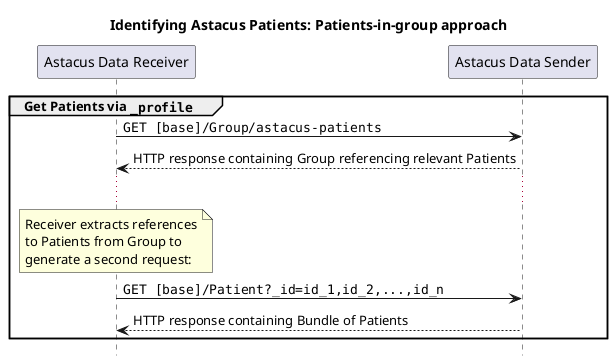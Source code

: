 @startuml
skinparam defaultFontName Arial

title Identifying Astacus Patients: Patients-in-group approach
hide footbox
participant "Astacus Data Receiver" as Receiver
participant "Astacus Data Sender" as Sender

group Get Patients via ""_profile""
    "Receiver" -> "Sender" : ""GET [base]/Group/astacus-patients""
    "Sender" --> "Receiver" : HTTP response containing Group referencing relevant Patients
    ...
    note over Receiver
    Receiver extracts references
    to Patients from Group to
    generate a second request:
    end note
    "Receiver" -> "Sender" : ""GET [base]/Patient?_id=id_1,id_2,...,id_n""
    "Sender" --> "Receiver" : HTTP response containing Bundle of Patients
end


@enduml